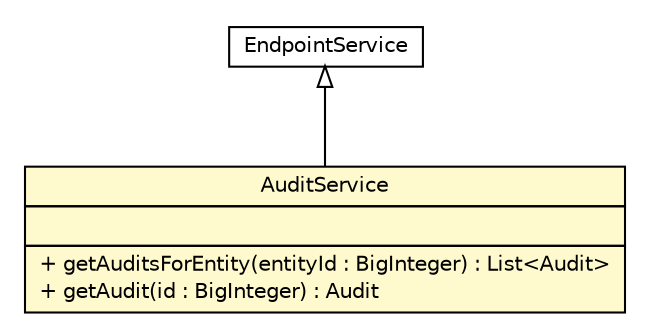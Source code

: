 #!/usr/local/bin/dot
#
# Class diagram 
# Generated by UMLGraph version R5_6 (http://www.umlgraph.org/)
#

digraph G {
	edge [fontname="Helvetica",fontsize=10,labelfontname="Helvetica",labelfontsize=10];
	node [fontname="Helvetica",fontsize=10,shape=plaintext];
	nodesep=0.25;
	ranksep=0.5;
	// com.salesforce.dva.argus.sdk.AuditService
	c353 [label=<<table title="com.salesforce.dva.argus.sdk.AuditService" border="0" cellborder="1" cellspacing="0" cellpadding="2" port="p" bgcolor="lemonChiffon" href="./AuditService.html">
		<tr><td><table border="0" cellspacing="0" cellpadding="1">
<tr><td align="center" balign="center"> AuditService </td></tr>
		</table></td></tr>
		<tr><td><table border="0" cellspacing="0" cellpadding="1">
<tr><td align="left" balign="left">  </td></tr>
		</table></td></tr>
		<tr><td><table border="0" cellspacing="0" cellpadding="1">
<tr><td align="left" balign="left"> + getAuditsForEntity(entityId : BigInteger) : List&lt;Audit&gt; </td></tr>
<tr><td align="left" balign="left"> + getAudit(id : BigInteger) : Audit </td></tr>
		</table></td></tr>
		</table>>, URL="./AuditService.html", fontname="Helvetica", fontcolor="black", fontsize=10.0];
	//com.salesforce.dva.argus.sdk.AuditService extends com.salesforce.dva.argus.sdk.ArgusService.EndpointService
	c374:p -> c353:p [dir=back,arrowtail=empty];
	// com.salesforce.dva.argus.sdk.ArgusService.EndpointService
	c374 [label=<<table title="com.salesforce.dva.argus.sdk.ArgusService.EndpointService" border="0" cellborder="1" cellspacing="0" cellpadding="2" port="p" href="http://java.sun.com/j2se/1.4.2/docs/api/com/salesforce/dva/argus/sdk/ArgusService/EndpointService.html">
		<tr><td><table border="0" cellspacing="0" cellpadding="1">
<tr><td align="center" balign="center"> EndpointService </td></tr>
		</table></td></tr>
		</table>>, URL="http://java.sun.com/j2se/1.4.2/docs/api/com/salesforce/dva/argus/sdk/ArgusService/EndpointService.html", fontname="Helvetica", fontcolor="black", fontsize=10.0];
}

